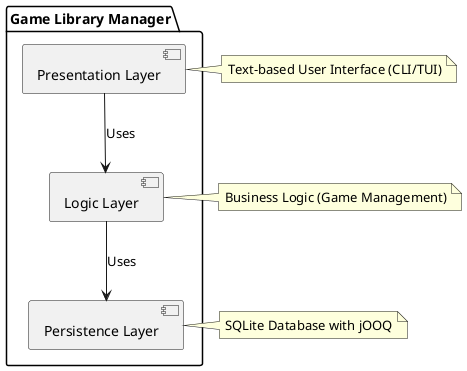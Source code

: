 @startuml Komponentendiagramm
package "Game Library Manager" {
    component "Presentation Layer" as UI
    component "Logic Layer" as Logic
    component "Persistence Layer" as Persistence
}

UI --> Logic : Uses
Logic --> Persistence : Uses

note right of UI : Text-based User Interface (CLI/TUI)
note right of Logic : Business Logic (Game Management)
note right of Persistence : SQLite Database with jOOQ

@enduml